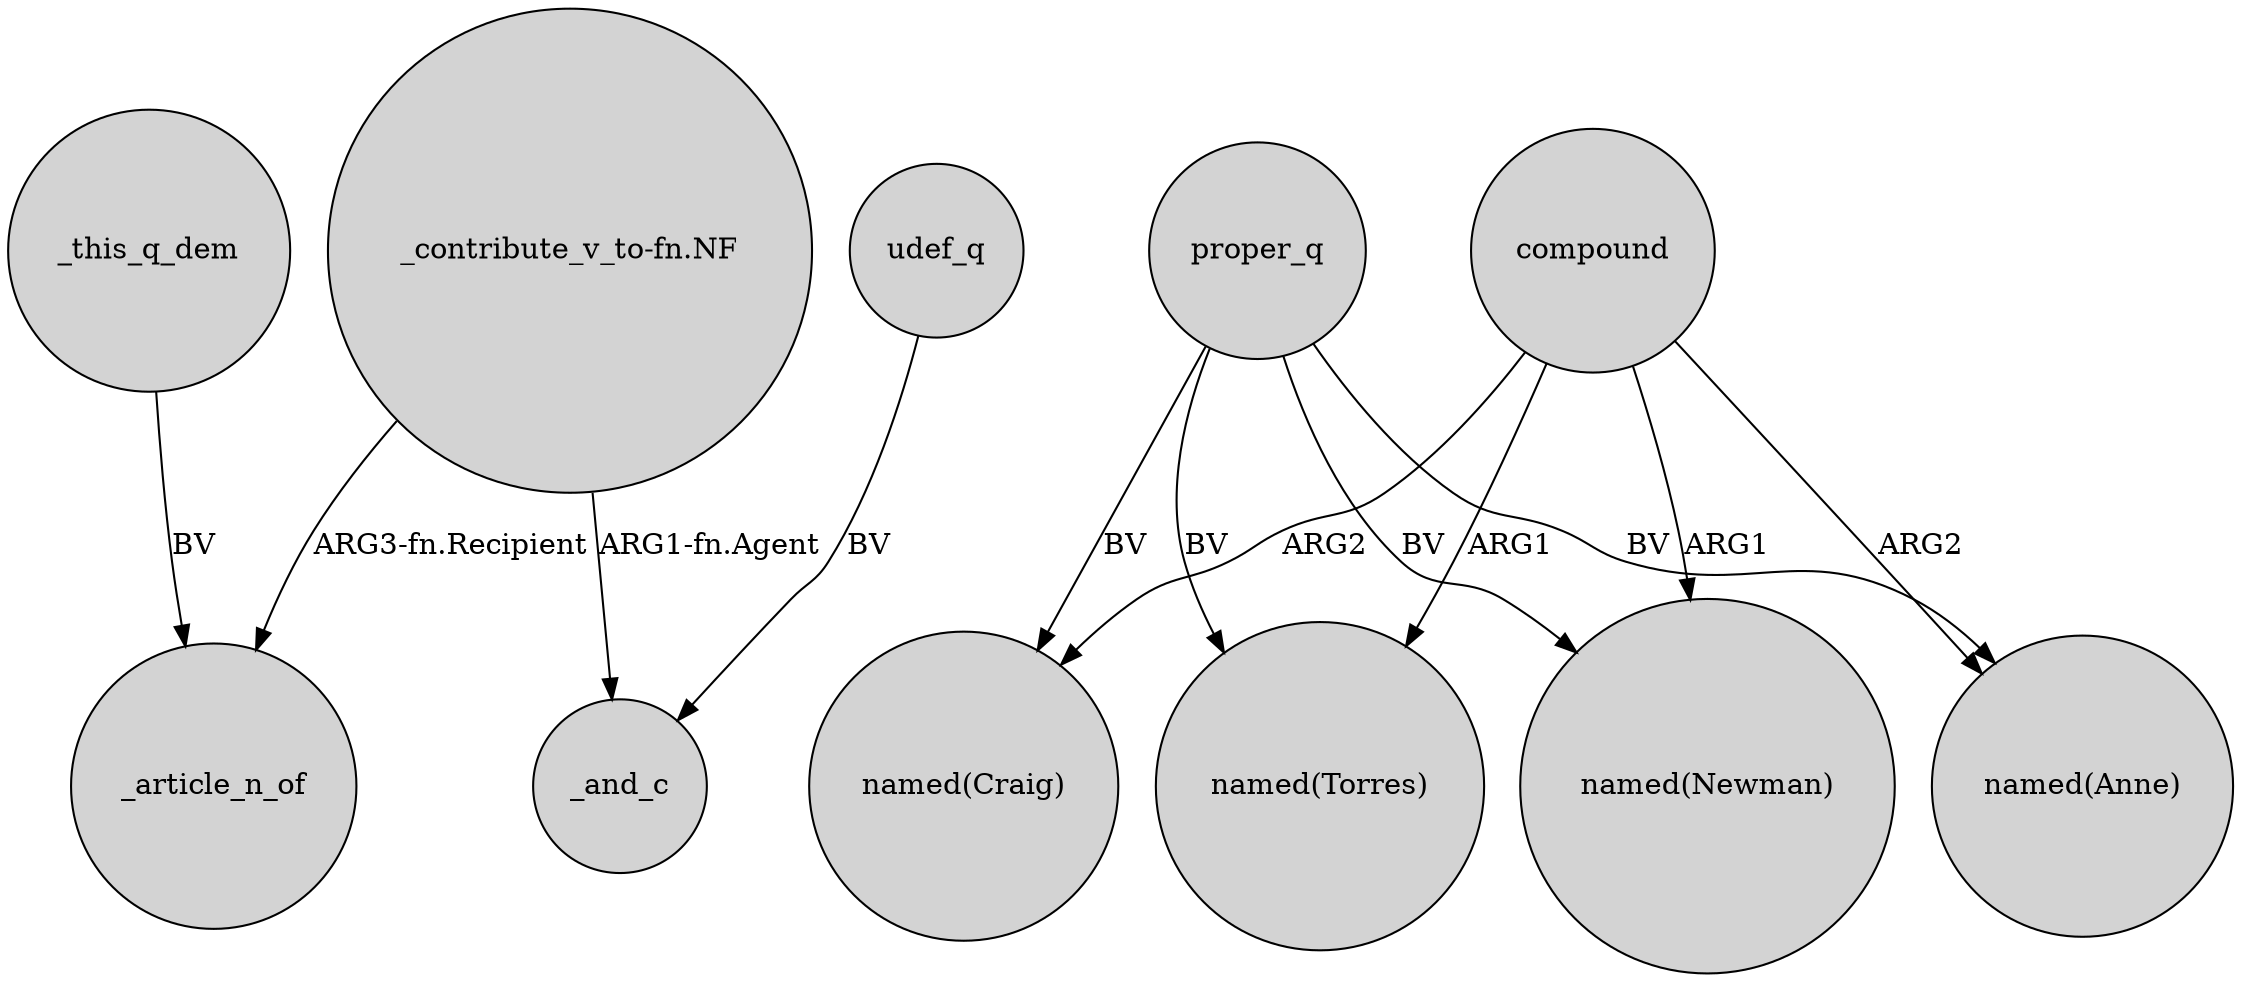 digraph {
	node [shape=circle style=filled]
	_this_q_dem -> _article_n_of [label=BV]
	proper_q -> "named(Newman)" [label=BV]
	"_contribute_v_to-fn.NF" -> _article_n_of [label="ARG3-fn.Recipient"]
	proper_q -> "named(Torres)" [label=BV]
	compound -> "named(Craig)" [label=ARG2]
	proper_q -> "named(Anne)" [label=BV]
	proper_q -> "named(Craig)" [label=BV]
	udef_q -> _and_c [label=BV]
	compound -> "named(Newman)" [label=ARG1]
	"_contribute_v_to-fn.NF" -> _and_c [label="ARG1-fn.Agent"]
	compound -> "named(Anne)" [label=ARG2]
	compound -> "named(Torres)" [label=ARG1]
}
